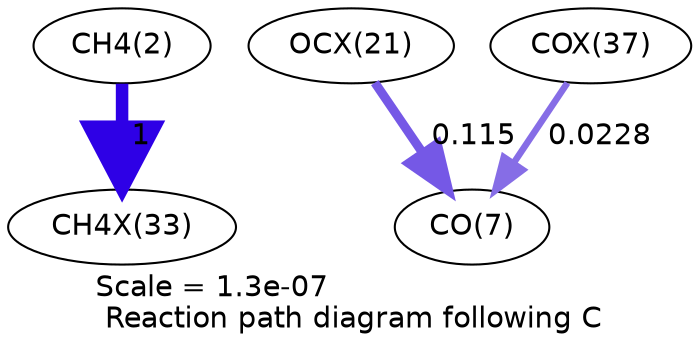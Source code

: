 digraph reaction_paths {
center=1;
s4 -> s49[fontname="Helvetica", penwidth=6, arrowsize=3, color="0.7, 1.5, 0.9"
, label=" 1"];
s43 -> s9[fontname="Helvetica", penwidth=4.36, arrowsize=2.18, color="0.7, 0.615, 0.9"
, label=" 0.115"];
s53 -> s9[fontname="Helvetica", penwidth=3.15, arrowsize=1.57, color="0.7, 0.523, 0.9"
, label=" 0.0228"];
s4 [ fontname="Helvetica", label="CH4(2)"];
s9 [ fontname="Helvetica", label="CO(7)"];
s43 [ fontname="Helvetica", label="OCX(21)"];
s49 [ fontname="Helvetica", label="CH4X(33)"];
s53 [ fontname="Helvetica", label="COX(37)"];
 label = "Scale = 1.3e-07\l Reaction path diagram following C";
 fontname = "Helvetica";
}
